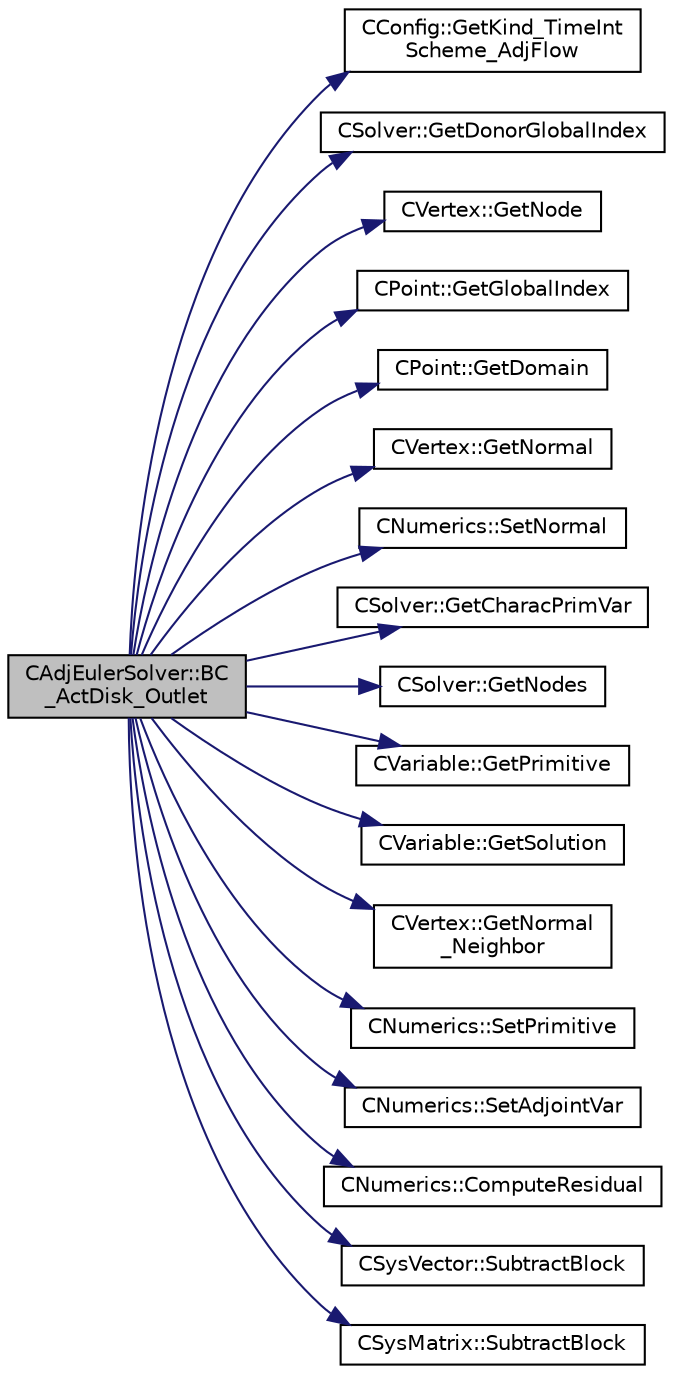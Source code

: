 digraph "CAdjEulerSolver::BC_ActDisk_Outlet"
{
  edge [fontname="Helvetica",fontsize="10",labelfontname="Helvetica",labelfontsize="10"];
  node [fontname="Helvetica",fontsize="10",shape=record];
  rankdir="LR";
  Node117 [label="CAdjEulerSolver::BC\l_ActDisk_Outlet",height=0.2,width=0.4,color="black", fillcolor="grey75", style="filled", fontcolor="black"];
  Node117 -> Node118 [color="midnightblue",fontsize="10",style="solid",fontname="Helvetica"];
  Node118 [label="CConfig::GetKind_TimeInt\lScheme_AdjFlow",height=0.2,width=0.4,color="black", fillcolor="white", style="filled",URL="$class_c_config.html#ab9d0e23db2d8f044b0b09915e92ef003",tooltip="Get the kind of integration scheme (explicit or implicit) for the adjoint flow equations. "];
  Node117 -> Node119 [color="midnightblue",fontsize="10",style="solid",fontname="Helvetica"];
  Node119 [label="CSolver::GetDonorGlobalIndex",height=0.2,width=0.4,color="black", fillcolor="white", style="filled",URL="$class_c_solver.html#a8fe26878b051aabbf59ea1905d772e57",tooltip="A virtual member. "];
  Node117 -> Node120 [color="midnightblue",fontsize="10",style="solid",fontname="Helvetica"];
  Node120 [label="CVertex::GetNode",height=0.2,width=0.4,color="black", fillcolor="white", style="filled",URL="$class_c_vertex.html#a95c513bf927464157ed96b6c79779a1f",tooltip="Get the node of the vertex. "];
  Node117 -> Node121 [color="midnightblue",fontsize="10",style="solid",fontname="Helvetica"];
  Node121 [label="CPoint::GetGlobalIndex",height=0.2,width=0.4,color="black", fillcolor="white", style="filled",URL="$class_c_point.html#ab546170a5a03ef210a75fc5531910050",tooltip="Get the global index in a parallel computation. "];
  Node117 -> Node122 [color="midnightblue",fontsize="10",style="solid",fontname="Helvetica"];
  Node122 [label="CPoint::GetDomain",height=0.2,width=0.4,color="black", fillcolor="white", style="filled",URL="$class_c_point.html#a1d7e22a60d4cfef356af1cba2bab3e55",tooltip="For parallel computation, its indicates if a point must be computed or not. "];
  Node117 -> Node123 [color="midnightblue",fontsize="10",style="solid",fontname="Helvetica"];
  Node123 [label="CVertex::GetNormal",height=0.2,width=0.4,color="black", fillcolor="white", style="filled",URL="$class_c_vertex.html#a0d289163c6f3384822fcb9ae86fc1c39",tooltip="Copy the the normal vector of a face. "];
  Node117 -> Node124 [color="midnightblue",fontsize="10",style="solid",fontname="Helvetica"];
  Node124 [label="CNumerics::SetNormal",height=0.2,width=0.4,color="black", fillcolor="white", style="filled",URL="$class_c_numerics.html#a41903d97957f351cd9ee63ca404985b1",tooltip="Set the value of the normal vector to the face between two points. "];
  Node117 -> Node125 [color="midnightblue",fontsize="10",style="solid",fontname="Helvetica"];
  Node125 [label="CSolver::GetCharacPrimVar",height=0.2,width=0.4,color="black", fillcolor="white", style="filled",URL="$class_c_solver.html#ad25c13b6587f8a1a71f84a37fdb5b213",tooltip="A virtual member. "];
  Node117 -> Node126 [color="midnightblue",fontsize="10",style="solid",fontname="Helvetica"];
  Node126 [label="CSolver::GetNodes",height=0.2,width=0.4,color="black", fillcolor="white", style="filled",URL="$class_c_solver.html#af3198e52a2ea377bb765647b5e697197",tooltip="Allow outside access to the nodes of the solver, containing conservatives, primitives, etc. "];
  Node117 -> Node127 [color="midnightblue",fontsize="10",style="solid",fontname="Helvetica"];
  Node127 [label="CVariable::GetPrimitive",height=0.2,width=0.4,color="black", fillcolor="white", style="filled",URL="$class_c_variable.html#abe38982ec51efc8391ef27fc434f37ad",tooltip="A virtual member. "];
  Node117 -> Node128 [color="midnightblue",fontsize="10",style="solid",fontname="Helvetica"];
  Node128 [label="CVariable::GetSolution",height=0.2,width=0.4,color="black", fillcolor="white", style="filled",URL="$class_c_variable.html#a261483e39c23c1de7cb9aea7e917c121",tooltip="Get the solution. "];
  Node117 -> Node129 [color="midnightblue",fontsize="10",style="solid",fontname="Helvetica"];
  Node129 [label="CVertex::GetNormal\l_Neighbor",height=0.2,width=0.4,color="black", fillcolor="white", style="filled",URL="$class_c_vertex.html#a8d2bce3a6ee62007179e688dc2b9b182",tooltip="Get the value of the closest neighbor. "];
  Node117 -> Node130 [color="midnightblue",fontsize="10",style="solid",fontname="Helvetica"];
  Node130 [label="CNumerics::SetPrimitive",height=0.2,width=0.4,color="black", fillcolor="white", style="filled",URL="$class_c_numerics.html#af72b17d397adf09beed2e99e2daf895c",tooltip="Set the value of the primitive variables. "];
  Node117 -> Node131 [color="midnightblue",fontsize="10",style="solid",fontname="Helvetica"];
  Node131 [label="CNumerics::SetAdjointVar",height=0.2,width=0.4,color="black", fillcolor="white", style="filled",URL="$class_c_numerics.html#a4eb3867ed99a8fd200f96da877e64313",tooltip="Set the value of the adjoint variable. "];
  Node117 -> Node132 [color="midnightblue",fontsize="10",style="solid",fontname="Helvetica"];
  Node132 [label="CNumerics::ComputeResidual",height=0.2,width=0.4,color="black", fillcolor="white", style="filled",URL="$class_c_numerics.html#abe734316e0047f463f059fd77a281958",tooltip="Compute the numerical residual. "];
  Node117 -> Node133 [color="midnightblue",fontsize="10",style="solid",fontname="Helvetica"];
  Node133 [label="CSysVector::SubtractBlock",height=0.2,width=0.4,color="black", fillcolor="white", style="filled",URL="$class_c_sys_vector.html#a732b302ca148d38b442bfe7e096a81be",tooltip="Subtract val_residual to the residual. "];
  Node117 -> Node134 [color="midnightblue",fontsize="10",style="solid",fontname="Helvetica"];
  Node134 [label="CSysMatrix::SubtractBlock",height=0.2,width=0.4,color="black", fillcolor="white", style="filled",URL="$class_c_sys_matrix.html#af913d33707e948c30fff5a62773ef5c6",tooltip="Subtracts the specified block to the sparse matrix. "];
}
